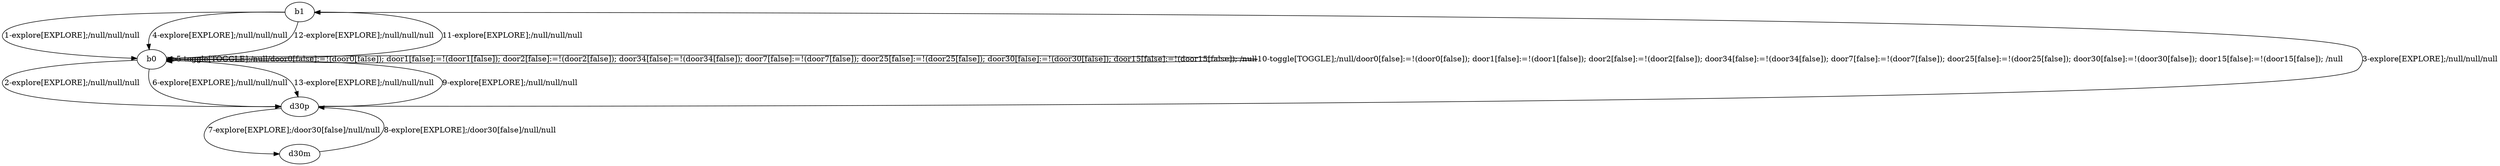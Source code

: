 # Total number of goals covered by this test: 1
# d30m --> d30p

digraph g {
"b1" -> "b0" [label = "1-explore[EXPLORE];/null/null/null"];
"b0" -> "d30p" [label = "2-explore[EXPLORE];/null/null/null"];
"d30p" -> "b1" [label = "3-explore[EXPLORE];/null/null/null"];
"b1" -> "b0" [label = "4-explore[EXPLORE];/null/null/null"];
"b0" -> "b0" [label = "5-toggle[TOGGLE];/null/door0[false]:=!(door0[false]); door1[false]:=!(door1[false]); door2[false]:=!(door2[false]); door34[false]:=!(door34[false]); door7[false]:=!(door7[false]); door25[false]:=!(door25[false]); door30[false]:=!(door30[false]); door15[false]:=!(door15[false]); /null"];
"b0" -> "d30p" [label = "6-explore[EXPLORE];/null/null/null"];
"d30p" -> "d30m" [label = "7-explore[EXPLORE];/door30[false]/null/null"];
"d30m" -> "d30p" [label = "8-explore[EXPLORE];/door30[false]/null/null"];
"d30p" -> "b0" [label = "9-explore[EXPLORE];/null/null/null"];
"b0" -> "b0" [label = "10-toggle[TOGGLE];/null/door0[false]:=!(door0[false]); door1[false]:=!(door1[false]); door2[false]:=!(door2[false]); door34[false]:=!(door34[false]); door7[false]:=!(door7[false]); door25[false]:=!(door25[false]); door30[false]:=!(door30[false]); door15[false]:=!(door15[false]); /null"];
"b0" -> "b1" [label = "11-explore[EXPLORE];/null/null/null"];
"b1" -> "b0" [label = "12-explore[EXPLORE];/null/null/null"];
"b0" -> "d30p" [label = "13-explore[EXPLORE];/null/null/null"];
}